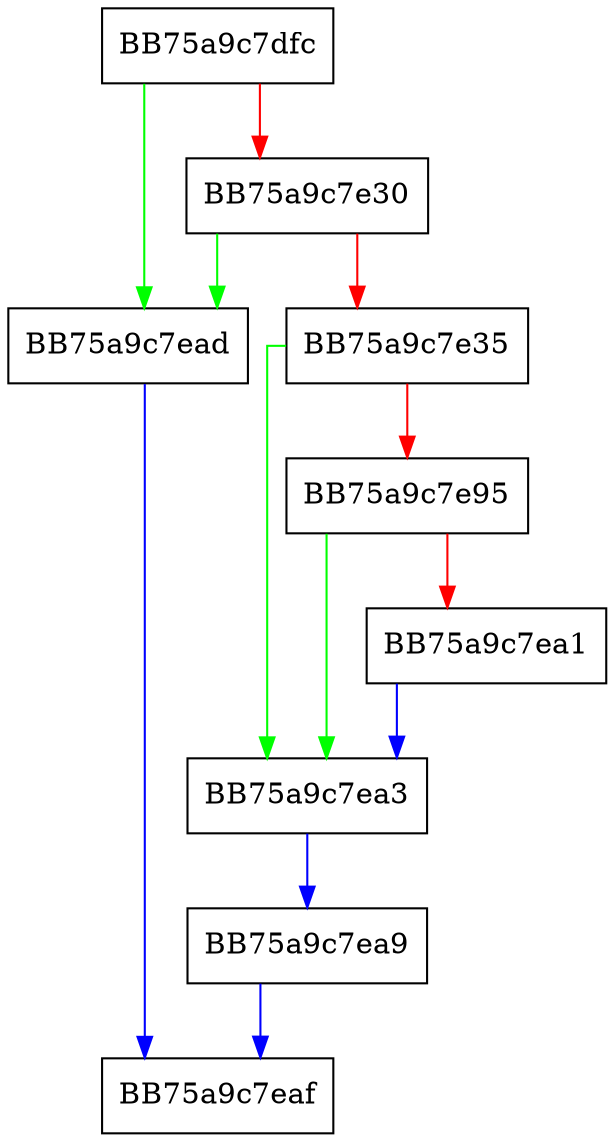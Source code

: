 digraph commit_cfi_models {
  node [shape="box"];
  graph [splines=ortho];
  BB75a9c7dfc -> BB75a9c7ead [color="green"];
  BB75a9c7dfc -> BB75a9c7e30 [color="red"];
  BB75a9c7e30 -> BB75a9c7ead [color="green"];
  BB75a9c7e30 -> BB75a9c7e35 [color="red"];
  BB75a9c7e35 -> BB75a9c7ea3 [color="green"];
  BB75a9c7e35 -> BB75a9c7e95 [color="red"];
  BB75a9c7e95 -> BB75a9c7ea3 [color="green"];
  BB75a9c7e95 -> BB75a9c7ea1 [color="red"];
  BB75a9c7ea1 -> BB75a9c7ea3 [color="blue"];
  BB75a9c7ea3 -> BB75a9c7ea9 [color="blue"];
  BB75a9c7ea9 -> BB75a9c7eaf [color="blue"];
  BB75a9c7ead -> BB75a9c7eaf [color="blue"];
}